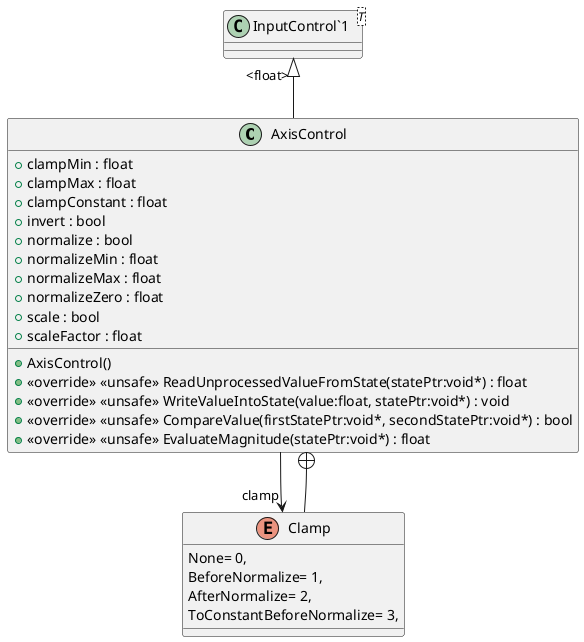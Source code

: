 @startuml
class AxisControl {
    + clampMin : float
    + clampMax : float
    + clampConstant : float
    + invert : bool
    + normalize : bool
    + normalizeMin : float
    + normalizeMax : float
    + normalizeZero : float
    + scale : bool
    + scaleFactor : float
    + AxisControl()
    + <<override>> <<unsafe>> ReadUnprocessedValueFromState(statePtr:void*) : float
    + <<override>> <<unsafe>> WriteValueIntoState(value:float, statePtr:void*) : void
    + <<override>> <<unsafe>> CompareValue(firstStatePtr:void*, secondStatePtr:void*) : bool
    + <<override>> <<unsafe>> EvaluateMagnitude(statePtr:void*) : float
}
class "InputControl`1"<T> {
}
enum Clamp {
    None= 0,
    BeforeNormalize= 1,
    AfterNormalize= 2,
    ToConstantBeforeNormalize= 3,
}
"InputControl`1" "<float>" <|-- AxisControl
AxisControl --> "clamp" Clamp
AxisControl +-- Clamp
@enduml
